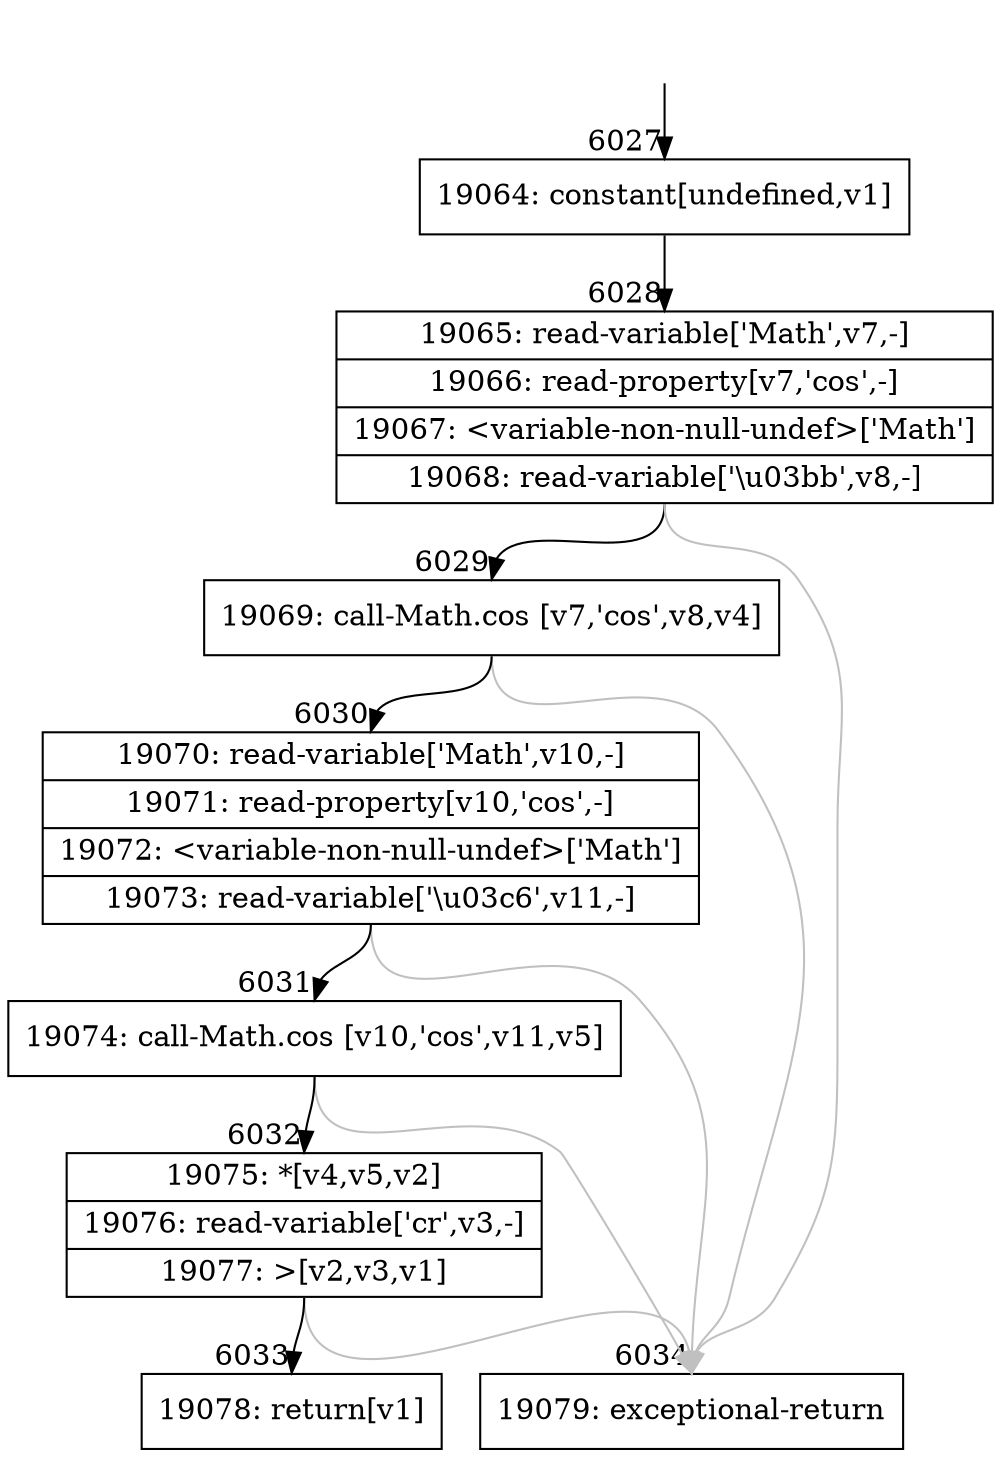 digraph {
rankdir="TD"
BB_entry560[shape=none,label=""];
BB_entry560 -> BB6027 [tailport=s, headport=n, headlabel="    6027"]
BB6027 [shape=record label="{19064: constant[undefined,v1]}" ] 
BB6027 -> BB6028 [tailport=s, headport=n, headlabel="      6028"]
BB6028 [shape=record label="{19065: read-variable['Math',v7,-]|19066: read-property[v7,'cos',-]|19067: \<variable-non-null-undef\>['Math']|19068: read-variable['\\u03bb',v8,-]}" ] 
BB6028 -> BB6029 [tailport=s, headport=n, headlabel="      6029"]
BB6028 -> BB6034 [tailport=s, headport=n, color=gray, headlabel="      6034"]
BB6029 [shape=record label="{19069: call-Math.cos [v7,'cos',v8,v4]}" ] 
BB6029 -> BB6030 [tailport=s, headport=n, headlabel="      6030"]
BB6029 -> BB6034 [tailport=s, headport=n, color=gray]
BB6030 [shape=record label="{19070: read-variable['Math',v10,-]|19071: read-property[v10,'cos',-]|19072: \<variable-non-null-undef\>['Math']|19073: read-variable['\\u03c6',v11,-]}" ] 
BB6030 -> BB6031 [tailport=s, headport=n, headlabel="      6031"]
BB6030 -> BB6034 [tailport=s, headport=n, color=gray]
BB6031 [shape=record label="{19074: call-Math.cos [v10,'cos',v11,v5]}" ] 
BB6031 -> BB6032 [tailport=s, headport=n, headlabel="      6032"]
BB6031 -> BB6034 [tailport=s, headport=n, color=gray]
BB6032 [shape=record label="{19075: *[v4,v5,v2]|19076: read-variable['cr',v3,-]|19077: \>[v2,v3,v1]}" ] 
BB6032 -> BB6033 [tailport=s, headport=n, headlabel="      6033"]
BB6032 -> BB6034 [tailport=s, headport=n, color=gray]
BB6033 [shape=record label="{19078: return[v1]}" ] 
BB6034 [shape=record label="{19079: exceptional-return}" ] 
//#$~ 3527
}
